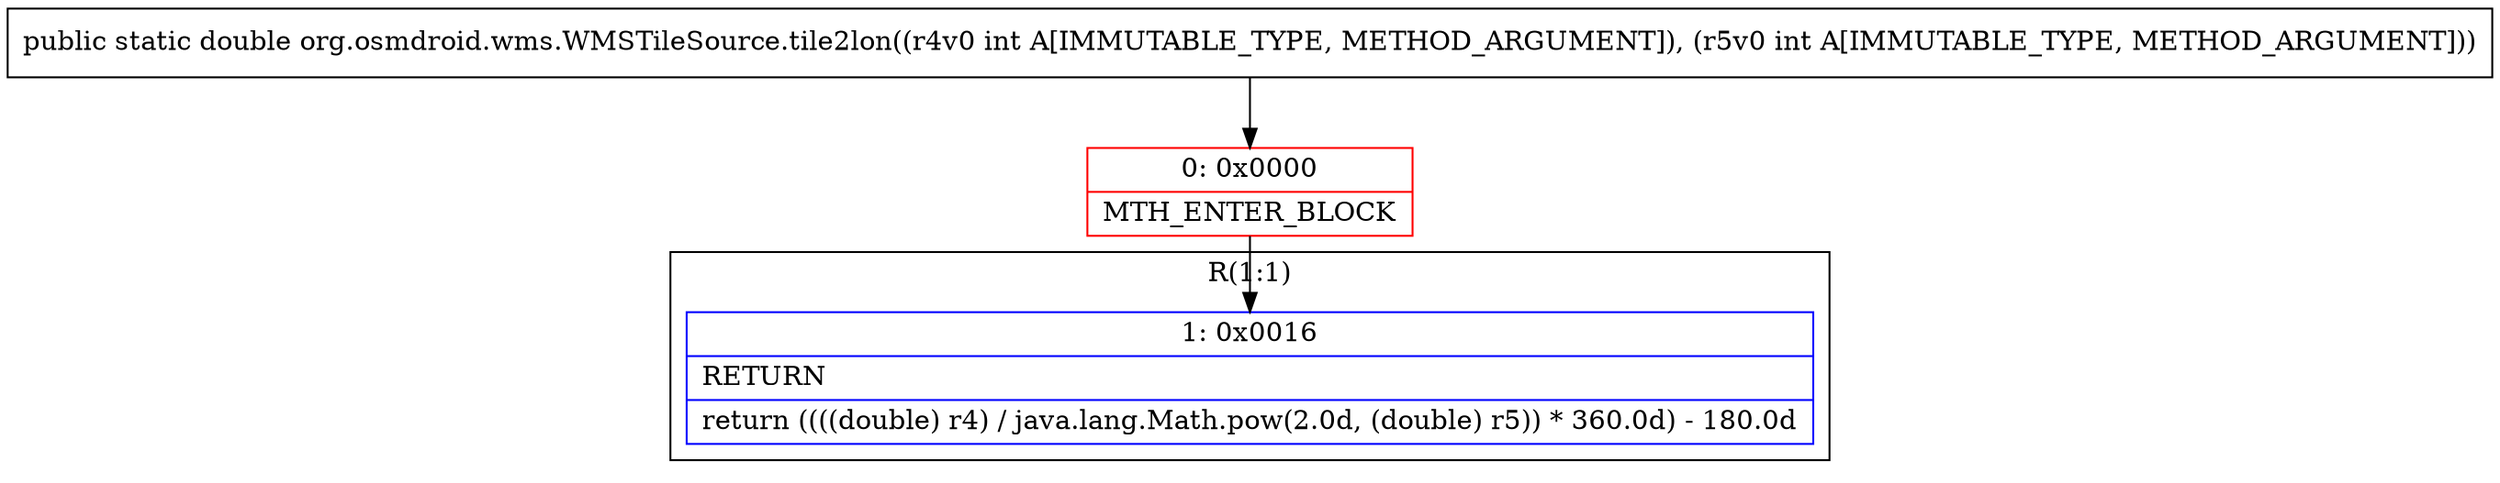 digraph "CFG fororg.osmdroid.wms.WMSTileSource.tile2lon(II)D" {
subgraph cluster_Region_669088556 {
label = "R(1:1)";
node [shape=record,color=blue];
Node_1 [shape=record,label="{1\:\ 0x0016|RETURN\l|return ((((double) r4) \/ java.lang.Math.pow(2.0d, (double) r5)) * 360.0d) \- 180.0d\l}"];
}
Node_0 [shape=record,color=red,label="{0\:\ 0x0000|MTH_ENTER_BLOCK\l}"];
MethodNode[shape=record,label="{public static double org.osmdroid.wms.WMSTileSource.tile2lon((r4v0 int A[IMMUTABLE_TYPE, METHOD_ARGUMENT]), (r5v0 int A[IMMUTABLE_TYPE, METHOD_ARGUMENT])) }"];
MethodNode -> Node_0;
Node_0 -> Node_1;
}

